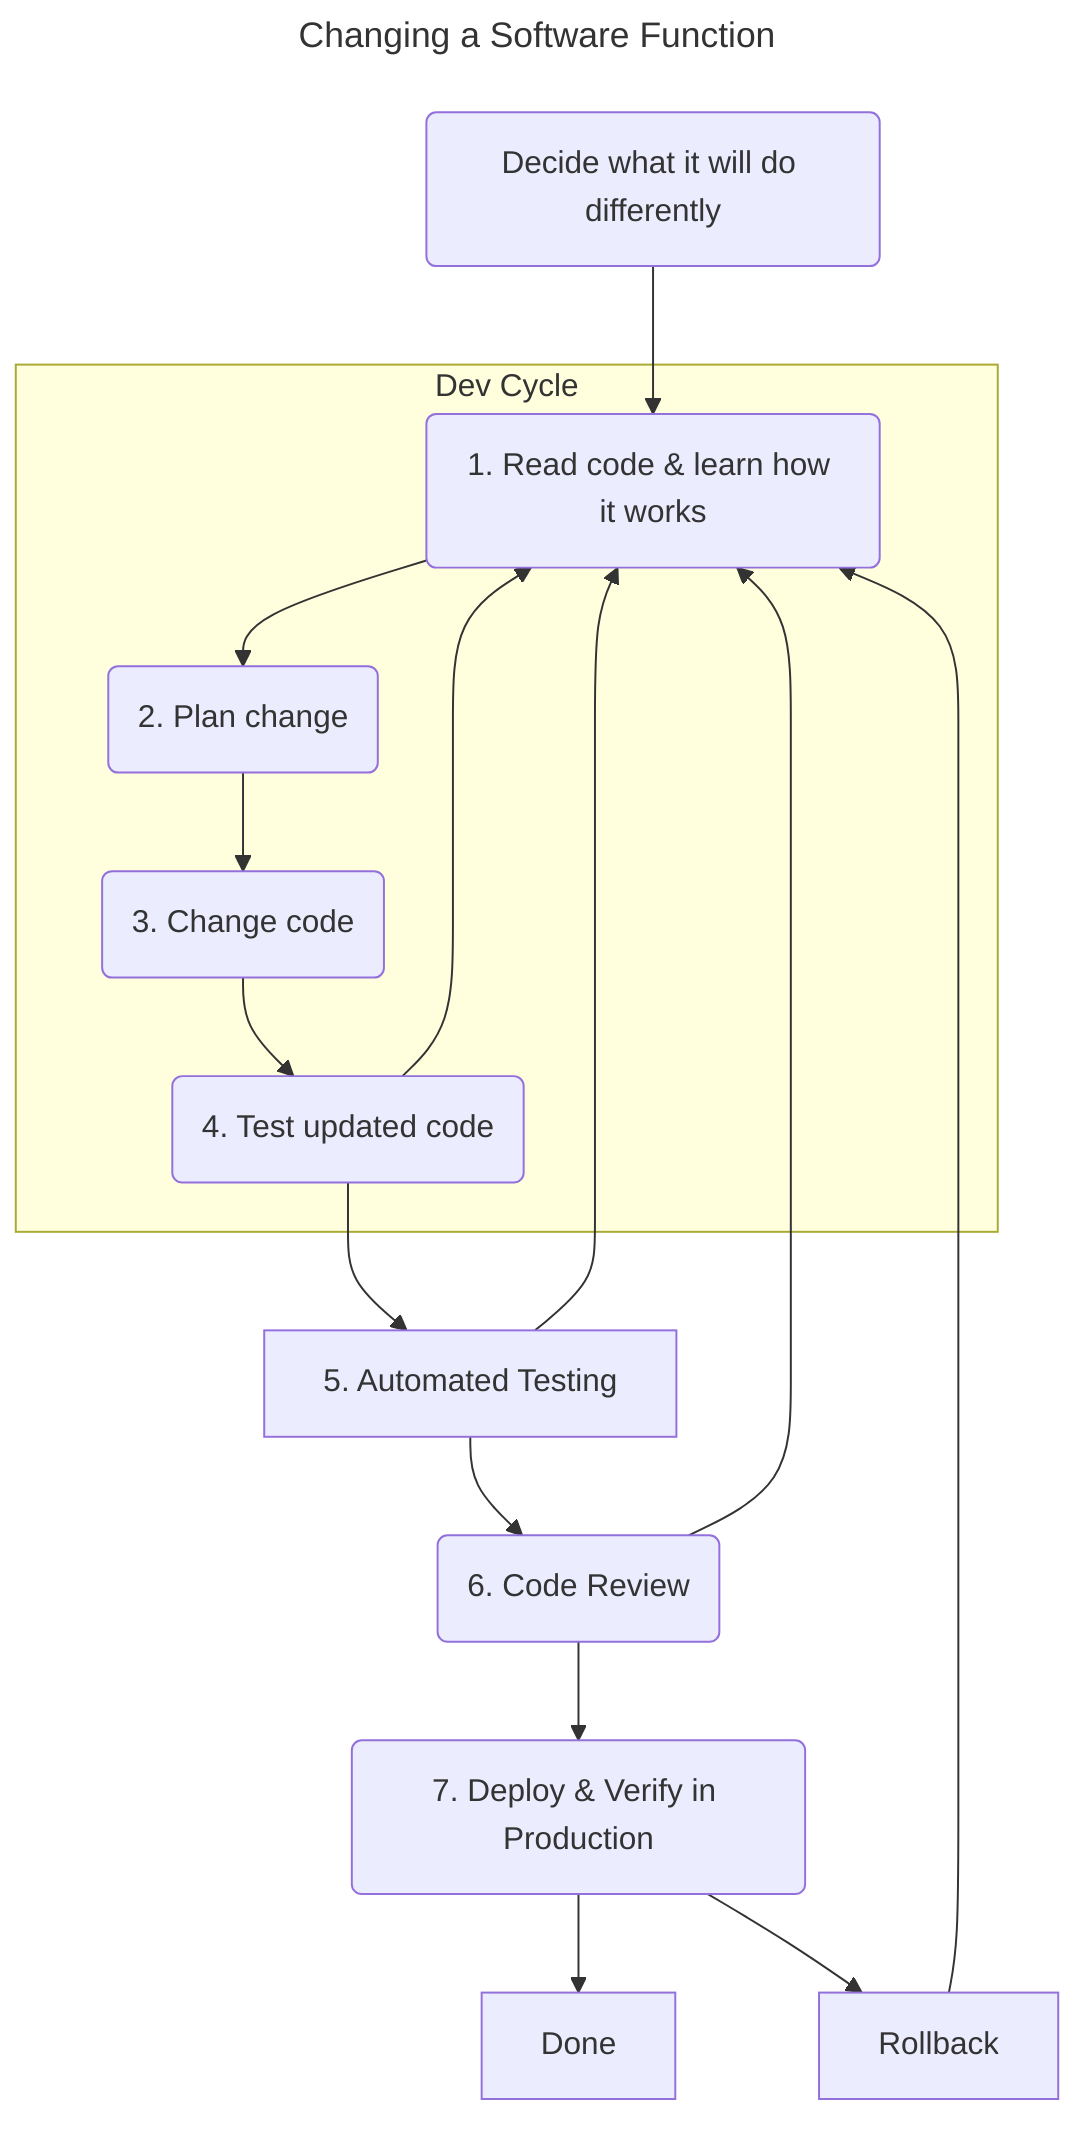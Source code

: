 ---
title: Changing a Software Function
---
graph TD
    PlanFunction(Decide what it will do differently) --> ReadCode
    subgraph DevCycle[Dev Cycle]
        ReadCode(1. Read code & learn how it works)
        ReadCode --> PlanCode
        PlanCode(2. Plan change) --> ChangeCode
        ChangeCode(3. Change code) --> TestCode
        TestCode(4. Test updated code) --> ReadCode
    end
    TestCode --> CI
    CI[5. Automated Testing] --> ReadCode
    CI --> CodeReview
    CodeReview(6. Code Review) --> Deploy
    CodeReview --> ReadCode
    Deploy(7. Deploy & Verify in Production) --> Done
    Deploy --> Rollback
    Rollback --> ReadCode
%% Convert to SVG: https://codepen.io/netsi1964/pen/MWMboow